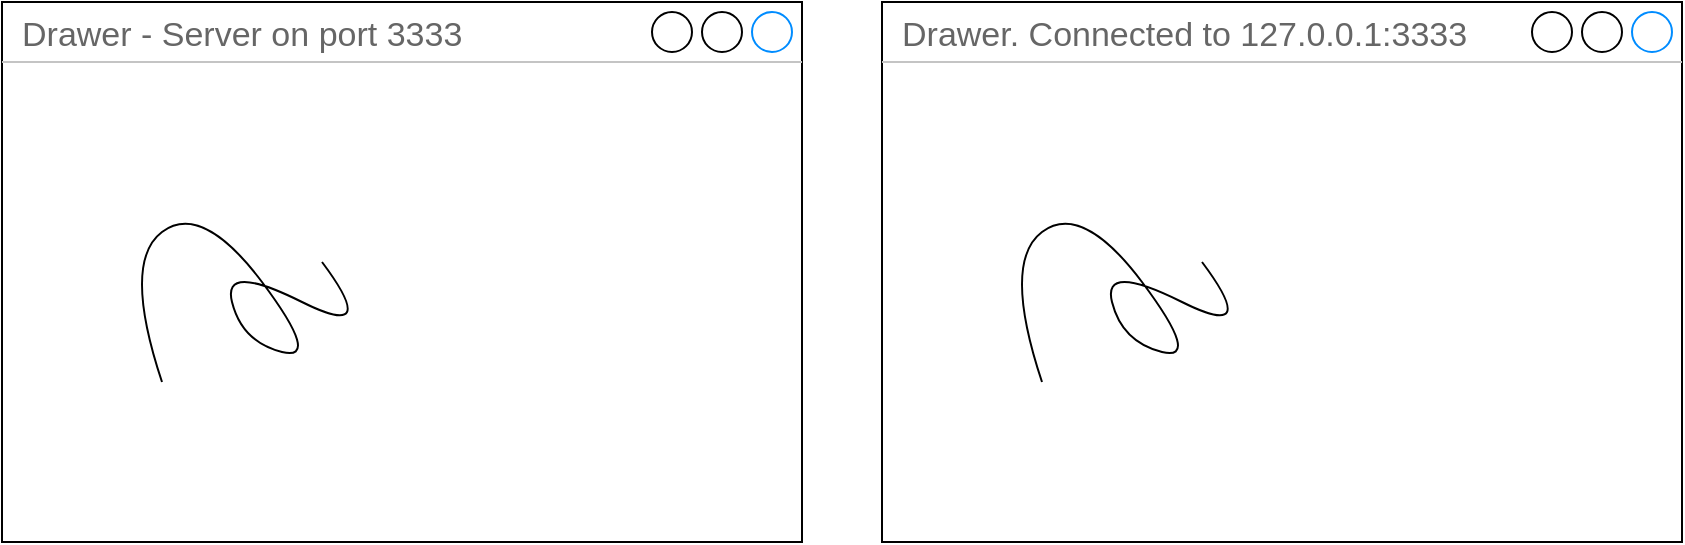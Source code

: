 <mxfile version="25.0.2">
  <diagram name="Page-1" id="VqSyJmW9WpIRQYSHzSD7">
    <mxGraphModel dx="1434" dy="836" grid="1" gridSize="10" guides="1" tooltips="1" connect="1" arrows="1" fold="1" page="1" pageScale="1" pageWidth="850" pageHeight="1100" math="0" shadow="0">
      <root>
        <mxCell id="0" />
        <mxCell id="1" parent="0" />
        <mxCell id="R-9GRctXBLvJnQfBnWPw-1" value="Drawer - Server on port 3333" style="strokeWidth=1;shadow=0;dashed=0;align=center;html=1;shape=mxgraph.mockup.containers.window;align=left;verticalAlign=top;spacingLeft=8;strokeColor2=#008cff;strokeColor3=#c4c4c4;fontColor=#666666;mainText=;fontSize=17;labelBackgroundColor=none;whiteSpace=wrap;" parent="1" vertex="1">
          <mxGeometry x="80" y="200" width="400" height="270" as="geometry" />
        </mxCell>
        <mxCell id="sj7HdCadv54oJv10mRb9-1" value="" style="curved=1;endArrow=none;html=1;rounded=0;endFill=0;" edge="1" parent="1">
          <mxGeometry width="50" height="50" relative="1" as="geometry">
            <mxPoint x="160" y="390" as="sourcePoint" />
            <mxPoint x="240" y="330" as="targetPoint" />
            <Array as="points">
              <mxPoint x="140" y="330" />
              <mxPoint x="180" y="300" />
              <mxPoint x="240" y="380" />
              <mxPoint x="200" y="370" />
              <mxPoint x="190" y="330" />
              <mxPoint x="270" y="370" />
            </Array>
          </mxGeometry>
        </mxCell>
        <mxCell id="sj7HdCadv54oJv10mRb9-2" value="Drawer. Connected to 127.0.0.1:3333" style="strokeWidth=1;shadow=0;dashed=0;align=center;html=1;shape=mxgraph.mockup.containers.window;align=left;verticalAlign=top;spacingLeft=8;strokeColor2=#008cff;strokeColor3=#c4c4c4;fontColor=#666666;mainText=;fontSize=17;labelBackgroundColor=none;whiteSpace=wrap;" vertex="1" parent="1">
          <mxGeometry x="520" y="200" width="400" height="270" as="geometry" />
        </mxCell>
        <mxCell id="sj7HdCadv54oJv10mRb9-3" value="" style="curved=1;endArrow=none;html=1;rounded=0;endFill=0;" edge="1" parent="1">
          <mxGeometry width="50" height="50" relative="1" as="geometry">
            <mxPoint x="600" y="390" as="sourcePoint" />
            <mxPoint x="680" y="330" as="targetPoint" />
            <Array as="points">
              <mxPoint x="580" y="330" />
              <mxPoint x="620" y="300" />
              <mxPoint x="680" y="380" />
              <mxPoint x="640" y="370" />
              <mxPoint x="630" y="330" />
              <mxPoint x="710" y="370" />
            </Array>
          </mxGeometry>
        </mxCell>
      </root>
    </mxGraphModel>
  </diagram>
</mxfile>
